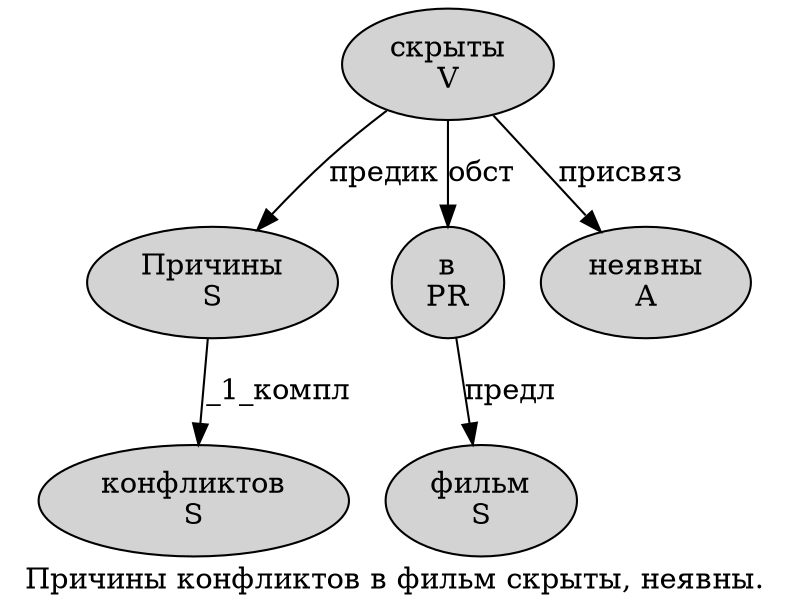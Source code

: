 digraph SENTENCE_3141 {
	graph [label="Причины конфликтов в фильм скрыты, неявны."]
	node [style=filled]
		0 [label="Причины
S" color="" fillcolor=lightgray penwidth=1 shape=ellipse]
		1 [label="конфликтов
S" color="" fillcolor=lightgray penwidth=1 shape=ellipse]
		2 [label="в
PR" color="" fillcolor=lightgray penwidth=1 shape=ellipse]
		3 [label="фильм
S" color="" fillcolor=lightgray penwidth=1 shape=ellipse]
		4 [label="скрыты
V" color="" fillcolor=lightgray penwidth=1 shape=ellipse]
		6 [label="неявны
A" color="" fillcolor=lightgray penwidth=1 shape=ellipse]
			0 -> 1 [label="_1_компл"]
			2 -> 3 [label="предл"]
			4 -> 0 [label="предик"]
			4 -> 2 [label="обст"]
			4 -> 6 [label="присвяз"]
}
